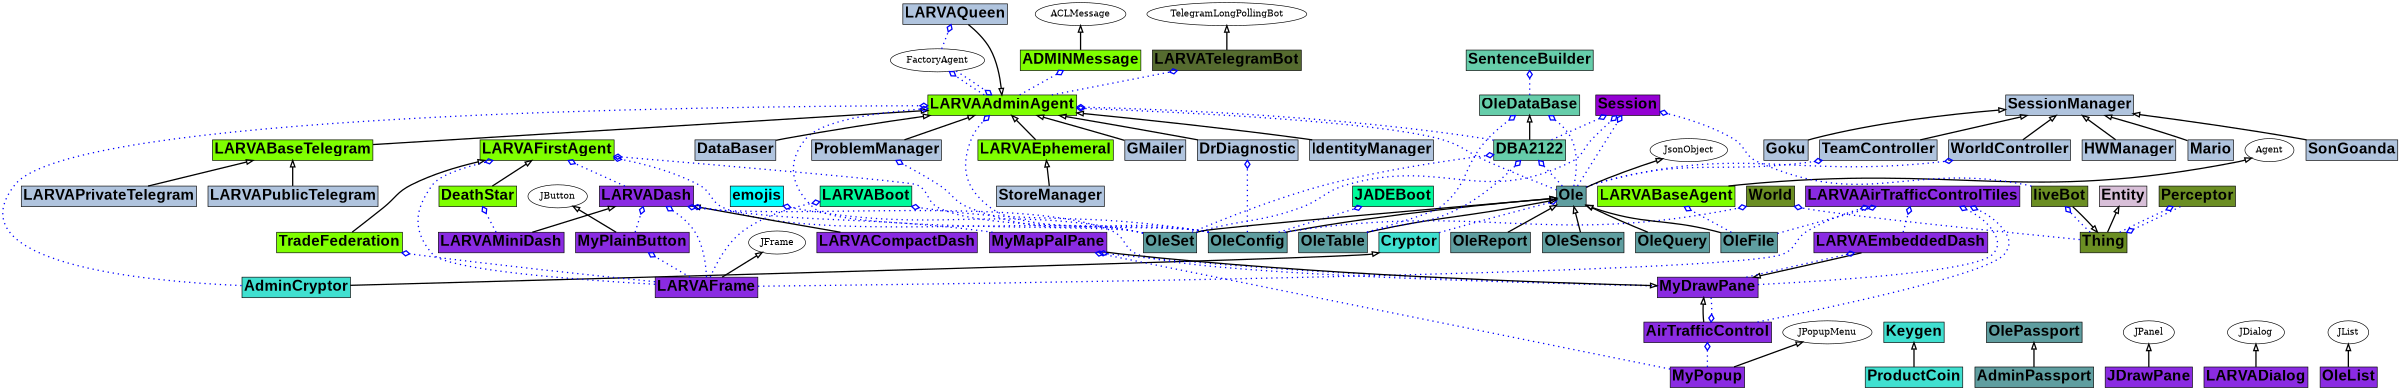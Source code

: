 digraph graphname {
     rankdir="BT"
dpi=300
 size="16,11!";
 margin=0;
ADMINMessage ADMINMessage [shape=plain, label=<<table border="0" cellborder="1" cellspacing="0"><tr><td bgcolor="Chartreuse"><FONT face="Arial" POINT-SIZE= "24"><b>ADMINMessage</b></FONT></td></tr>
</table>>]
DeathStar DeathStar [shape=plain, label=<<table border="0" cellborder="1" cellspacing="0"><tr><td bgcolor="Chartreuse"><FONT face="Arial" POINT-SIZE= "24"><b>DeathStar</b></FONT></td></tr>
</table>>]
LARVAAdminAgent LARVAAdminAgent [shape=plain, label=<<table border="0" cellborder="1" cellspacing="0"><tr><td bgcolor="Chartreuse"><FONT face="Arial" POINT-SIZE= "24"><b>LARVAAdminAgent</b></FONT></td></tr>
</table>>]
LARVABaseAgent LARVABaseAgent [shape=plain, label=<<table border="0" cellborder="1" cellspacing="0"><tr><td bgcolor="Chartreuse"><FONT face="Arial" POINT-SIZE= "24"><b>LARVABaseAgent</b></FONT></td></tr>
</table>>]
LARVABaseTelegram LARVABaseTelegram [shape=plain, label=<<table border="0" cellborder="1" cellspacing="0"><tr><td bgcolor="Chartreuse"><FONT face="Arial" POINT-SIZE= "24"><b>LARVABaseTelegram</b></FONT></td></tr>
</table>>]
LARVAEphemeral LARVAEphemeral [shape=plain, label=<<table border="0" cellborder="1" cellspacing="0"><tr><td bgcolor="Chartreuse"><FONT face="Arial" POINT-SIZE= "24"><b>LARVAEphemeral</b></FONT></td></tr>
</table>>]
LARVAFirstAgent LARVAFirstAgent [shape=plain, label=<<table border="0" cellborder="1" cellspacing="0"><tr><td bgcolor="Chartreuse"><FONT face="Arial" POINT-SIZE= "24"><b>LARVAFirstAgent</b></FONT></td></tr>
</table>>]
TradeFederation TradeFederation [shape=plain, label=<<table border="0" cellborder="1" cellspacing="0"><tr><td bgcolor="Chartreuse"><FONT face="Arial" POINT-SIZE= "24"><b>TradeFederation</b></FONT></td></tr>
</table>>]
JADEBoot JADEBoot [shape=plain, label=<<table border="0" cellborder="1" cellspacing="0"><tr><td bgcolor="MediumSpringGreen"><FONT face="Arial" POINT-SIZE= "24"><b>JADEBoot</b></FONT></td></tr>
</table>>]
LARVABoot LARVABoot [shape=plain, label=<<table border="0" cellborder="1" cellspacing="0"><tr><td bgcolor="MediumSpringGreen"><FONT face="Arial" POINT-SIZE= "24"><b>LARVABoot</b></FONT></td></tr>
</table>>]
AdminCryptor AdminCryptor [shape=plain, label=<<table border="0" cellborder="1" cellspacing="0"><tr><td bgcolor="Turquoise"><FONT face="Arial" POINT-SIZE= "24"><b>AdminCryptor</b></FONT></td></tr>
</table>>]
Cryptor Cryptor [shape=plain, label=<<table border="0" cellborder="1" cellspacing="0"><tr><td bgcolor="Turquoise"><FONT face="Arial" POINT-SIZE= "24"><b>Cryptor</b></FONT></td></tr>
</table>>]
Keygen Keygen [shape=plain, label=<<table border="0" cellborder="1" cellspacing="0"><tr><td bgcolor="Turquoise"><FONT face="Arial" POINT-SIZE= "24"><b>Keygen</b></FONT></td></tr>
</table>>]
ProductCoin ProductCoin [shape=plain, label=<<table border="0" cellborder="1" cellspacing="0"><tr><td bgcolor="Turquoise"><FONT face="Arial" POINT-SIZE= "24"><b>ProductCoin</b></FONT></td></tr>
</table>>]
AdminPassport AdminPassport [shape=plain, label=<<table border="0" cellborder="1" cellspacing="0"><tr><td bgcolor="CadetBlue"><FONT face="Arial" POINT-SIZE= "24"><b>AdminPassport</b></FONT></td></tr>
</table>>]
Ole Ole [shape=plain, label=<<table border="0" cellborder="1" cellspacing="0"><tr><td bgcolor="CadetBlue"><FONT face="Arial" POINT-SIZE= "24"><b>Ole</b></FONT></td></tr>
</table>>]
OleConfig OleConfig [shape=plain, label=<<table border="0" cellborder="1" cellspacing="0"><tr><td bgcolor="CadetBlue"><FONT face="Arial" POINT-SIZE= "24"><b>OleConfig</b></FONT></td></tr>
</table>>]
OleFile OleFile [shape=plain, label=<<table border="0" cellborder="1" cellspacing="0"><tr><td bgcolor="CadetBlue"><FONT face="Arial" POINT-SIZE= "24"><b>OleFile</b></FONT></td></tr>
</table>>]
OlePassport OlePassport [shape=plain, label=<<table border="0" cellborder="1" cellspacing="0"><tr><td bgcolor="CadetBlue"><FONT face="Arial" POINT-SIZE= "24"><b>OlePassport</b></FONT></td></tr>
</table>>]
OleQuery OleQuery [shape=plain, label=<<table border="0" cellborder="1" cellspacing="0"><tr><td bgcolor="CadetBlue"><FONT face="Arial" POINT-SIZE= "24"><b>OleQuery</b></FONT></td></tr>
</table>>]
OleReport OleReport [shape=plain, label=<<table border="0" cellborder="1" cellspacing="0"><tr><td bgcolor="CadetBlue"><FONT face="Arial" POINT-SIZE= "24"><b>OleReport</b></FONT></td></tr>
</table>>]
OleSensor OleSensor [shape=plain, label=<<table border="0" cellborder="1" cellspacing="0"><tr><td bgcolor="CadetBlue"><FONT face="Arial" POINT-SIZE= "24"><b>OleSensor</b></FONT></td></tr>
</table>>]
OleSet OleSet [shape=plain, label=<<table border="0" cellborder="1" cellspacing="0"><tr><td bgcolor="CadetBlue"><FONT face="Arial" POINT-SIZE= "24"><b>OleSet</b></FONT></td></tr>
</table>>]
OleTable OleTable [shape=plain, label=<<table border="0" cellborder="1" cellspacing="0"><tr><td bgcolor="CadetBlue"><FONT face="Arial" POINT-SIZE= "24"><b>OleTable</b></FONT></td></tr>
</table>>]
DBA2122 DBA2122 [shape=plain, label=<<table border="0" cellborder="1" cellspacing="0"><tr><td bgcolor="MediumAquaMarine"><FONT face="Arial" POINT-SIZE= "24"><b>DBA2122</b></FONT></td></tr>
</table>>]
OleDataBase OleDataBase [shape=plain, label=<<table border="0" cellborder="1" cellspacing="0"><tr><td bgcolor="MediumAquaMarine"><FONT face="Arial" POINT-SIZE= "24"><b>OleDataBase</b></FONT></td></tr>
</table>>]
SentenceBuilder SentenceBuilder [shape=plain, label=<<table border="0" cellborder="1" cellspacing="0"><tr><td bgcolor="MediumAquaMarine"><FONT face="Arial" POINT-SIZE= "24"><b>SentenceBuilder</b></FONT></td></tr>
</table>>]
Entity Entity [shape=plain, label=<<table border="0" cellborder="1" cellspacing="0"><tr><td bgcolor="Thistle"><FONT face="Arial" POINT-SIZE= "24"><b>Entity</b></FONT></td></tr>
</table>>]
DataBaser DataBaser [shape=plain, label=<<table border="0" cellborder="1" cellspacing="0"><tr><td bgcolor="LightSteelBlue"><FONT face="Arial" POINT-SIZE= "24"><b>DataBaser</b></FONT></td></tr>
</table>>]
DrDiagnostic DrDiagnostic [shape=plain, label=<<table border="0" cellborder="1" cellspacing="0"><tr><td bgcolor="LightSteelBlue"><FONT face="Arial" POINT-SIZE= "24"><b>DrDiagnostic</b></FONT></td></tr>
</table>>]
GMailer GMailer [shape=plain, label=<<table border="0" cellborder="1" cellspacing="0"><tr><td bgcolor="LightSteelBlue"><FONT face="Arial" POINT-SIZE= "24"><b>GMailer</b></FONT></td></tr>
</table>>]
Goku Goku [shape=plain, label=<<table border="0" cellborder="1" cellspacing="0"><tr><td bgcolor="LightSteelBlue"><FONT face="Arial" POINT-SIZE= "24"><b>Goku</b></FONT></td></tr>
</table>>]
HWManager HWManager [shape=plain, label=<<table border="0" cellborder="1" cellspacing="0"><tr><td bgcolor="LightSteelBlue"><FONT face="Arial" POINT-SIZE= "24"><b>HWManager</b></FONT></td></tr>
</table>>]
IdentityManager IdentityManager [shape=plain, label=<<table border="0" cellborder="1" cellspacing="0"><tr><td bgcolor="LightSteelBlue"><FONT face="Arial" POINT-SIZE= "24"><b>IdentityManager</b></FONT></td></tr>
</table>>]
LARVAPrivateTelegram LARVAPrivateTelegram [shape=plain, label=<<table border="0" cellborder="1" cellspacing="0"><tr><td bgcolor="LightSteelBlue"><FONT face="Arial" POINT-SIZE= "24"><b>LARVAPrivateTelegram</b></FONT></td></tr>
</table>>]
LARVAPublicTelegram LARVAPublicTelegram [shape=plain, label=<<table border="0" cellborder="1" cellspacing="0"><tr><td bgcolor="LightSteelBlue"><FONT face="Arial" POINT-SIZE= "24"><b>LARVAPublicTelegram</b></FONT></td></tr>
</table>>]
LARVAQueen LARVAQueen [shape=plain, label=<<table border="0" cellborder="1" cellspacing="0"><tr><td bgcolor="LightSteelBlue"><FONT face="Arial" POINT-SIZE= "24"><b>LARVAQueen</b></FONT></td></tr>
</table>>]
Mario Mario [shape=plain, label=<<table border="0" cellborder="1" cellspacing="0"><tr><td bgcolor="LightSteelBlue"><FONT face="Arial" POINT-SIZE= "24"><b>Mario</b></FONT></td></tr>
</table>>]
ProblemManager ProblemManager [shape=plain, label=<<table border="0" cellborder="1" cellspacing="0"><tr><td bgcolor="LightSteelBlue"><FONT face="Arial" POINT-SIZE= "24"><b>ProblemManager</b></FONT></td></tr>
</table>>]
SessionManager SessionManager [shape=plain, label=<<table border="0" cellborder="1" cellspacing="0"><tr><td bgcolor="LightSteelBlue"><FONT face="Arial" POINT-SIZE= "24"><b>SessionManager</b></FONT></td></tr>
</table>>]
SonGoanda SonGoanda [shape=plain, label=<<table border="0" cellborder="1" cellspacing="0"><tr><td bgcolor="LightSteelBlue"><FONT face="Arial" POINT-SIZE= "24"><b>SonGoanda</b></FONT></td></tr>
</table>>]
StoreManager StoreManager [shape=plain, label=<<table border="0" cellborder="1" cellspacing="0"><tr><td bgcolor="LightSteelBlue"><FONT face="Arial" POINT-SIZE= "24"><b>StoreManager</b></FONT></td></tr>
</table>>]
TeamController TeamController [shape=plain, label=<<table border="0" cellborder="1" cellspacing="0"><tr><td bgcolor="LightSteelBlue"><FONT face="Arial" POINT-SIZE= "24"><b>TeamController</b></FONT></td></tr>
</table>>]
WorldController WorldController [shape=plain, label=<<table border="0" cellborder="1" cellspacing="0"><tr><td bgcolor="LightSteelBlue"><FONT face="Arial" POINT-SIZE= "24"><b>WorldController</b></FONT></td></tr>
</table>>]
Session Session [shape=plain, label=<<table border="0" cellborder="1" cellspacing="0"><tr><td bgcolor="DarkViolet"><FONT face="Arial" POINT-SIZE= "24"><b>Session</b></FONT></td></tr>
</table>>]
AirTrafficControl AirTrafficControl [shape=plain, label=<<table border="0" cellborder="1" cellspacing="0"><tr><td bgcolor="BlueViolet"><FONT face="Arial" POINT-SIZE= "24"><b>AirTrafficControl</b></FONT></td></tr>
</table>>]
JDrawPane JDrawPane [shape=plain, label=<<table border="0" cellborder="1" cellspacing="0"><tr><td bgcolor="BlueViolet"><FONT face="Arial" POINT-SIZE= "24"><b>JDrawPane</b></FONT></td></tr>
</table>>]
LARVAAirTrafficControlTiles LARVAAirTrafficControlTiles [shape=plain, label=<<table border="0" cellborder="1" cellspacing="0"><tr><td bgcolor="BlueViolet"><FONT face="Arial" POINT-SIZE= "24"><b>LARVAAirTrafficControlTiles</b></FONT></td></tr>
</table>>]
LARVACompactDash LARVACompactDash [shape=plain, label=<<table border="0" cellborder="1" cellspacing="0"><tr><td bgcolor="BlueViolet"><FONT face="Arial" POINT-SIZE= "24"><b>LARVACompactDash</b></FONT></td></tr>
</table>>]
LARVADash LARVADash [shape=plain, label=<<table border="0" cellborder="1" cellspacing="0"><tr><td bgcolor="BlueViolet"><FONT face="Arial" POINT-SIZE= "24"><b>LARVADash</b></FONT></td></tr>
</table>>]
LARVADialog LARVADialog [shape=plain, label=<<table border="0" cellborder="1" cellspacing="0"><tr><td bgcolor="BlueViolet"><FONT face="Arial" POINT-SIZE= "24"><b>LARVADialog</b></FONT></td></tr>
</table>>]
LARVAEmbeddedDash LARVAEmbeddedDash [shape=plain, label=<<table border="0" cellborder="1" cellspacing="0"><tr><td bgcolor="BlueViolet"><FONT face="Arial" POINT-SIZE= "24"><b>LARVAEmbeddedDash</b></FONT></td></tr>
</table>>]
LARVAFrame LARVAFrame [shape=plain, label=<<table border="0" cellborder="1" cellspacing="0"><tr><td bgcolor="BlueViolet"><FONT face="Arial" POINT-SIZE= "24"><b>LARVAFrame</b></FONT></td></tr>
</table>>]
LARVAMiniDash LARVAMiniDash [shape=plain, label=<<table border="0" cellborder="1" cellspacing="0"><tr><td bgcolor="BlueViolet"><FONT face="Arial" POINT-SIZE= "24"><b>LARVAMiniDash</b></FONT></td></tr>
</table>>]
MyDrawPane MyDrawPane [shape=plain, label=<<table border="0" cellborder="1" cellspacing="0"><tr><td bgcolor="BlueViolet"><FONT face="Arial" POINT-SIZE= "24"><b>MyDrawPane</b></FONT></td></tr>
</table>>]
MyMapPalPane MyMapPalPane [shape=plain, label=<<table border="0" cellborder="1" cellspacing="0"><tr><td bgcolor="BlueViolet"><FONT face="Arial" POINT-SIZE= "24"><b>MyMapPalPane</b></FONT></td></tr>
</table>>]
MyPlainButton MyPlainButton [shape=plain, label=<<table border="0" cellborder="1" cellspacing="0"><tr><td bgcolor="BlueViolet"><FONT face="Arial" POINT-SIZE= "24"><b>MyPlainButton</b></FONT></td></tr>
</table>>]
MyPopup MyPopup [shape=plain, label=<<table border="0" cellborder="1" cellspacing="0"><tr><td bgcolor="BlueViolet"><FONT face="Arial" POINT-SIZE= "24"><b>MyPopup</b></FONT></td></tr>
</table>>]
OleList OleList [shape=plain, label=<<table border="0" cellborder="1" cellspacing="0"><tr><td bgcolor="BlueViolet"><FONT face="Arial" POINT-SIZE= "24"><b>OleList</b></FONT></td></tr>
</table>>]
LARVATelegramBot LARVATelegramBot [shape=plain, label=<<table border="0" cellborder="1" cellspacing="0"><tr><td bgcolor="DarkOliveGreen"><FONT face="Arial" POINT-SIZE= "24"><b>LARVATelegramBot</b></FONT></td></tr>
</table>>]
emojis emojis [shape=plain, label=<<table border="0" cellborder="1" cellspacing="0"><tr><td bgcolor="Aqua"><FONT face="Arial" POINT-SIZE= "24"><b>emojis</b></FONT></td></tr>
</table>>]
Perceptor Perceptor [shape=plain, label=<<table border="0" cellborder="1" cellspacing="0"><tr><td bgcolor="OliveDrab"><FONT face="Arial" POINT-SIZE= "24"><b>Perceptor</b></FONT></td></tr>
</table>>]
Thing Thing [shape=plain, label=<<table border="0" cellborder="1" cellspacing="0"><tr><td bgcolor="OliveDrab"><FONT face="Arial" POINT-SIZE= "24"><b>Thing</b></FONT></td></tr>
</table>>]
World World [shape=plain, label=<<table border="0" cellborder="1" cellspacing="0"><tr><td bgcolor="OliveDrab"><FONT face="Arial" POINT-SIZE= "24"><b>World</b></FONT></td></tr>
</table>>]
liveBot liveBot [shape=plain, label=<<table border="0" cellborder="1" cellspacing="0"><tr><td bgcolor="OliveDrab"><FONT face="Arial" POINT-SIZE= "24"><b>liveBot</b></FONT></td></tr>
</table>>]
DBA2122 -> OleDataBase [arrowhead=onormal, penwidth=2, color=black]
LARVAPrivateTelegram -> LARVABaseTelegram [arrowhead=onormal, penwidth=2, color=black]
LARVAPublicTelegram -> LARVABaseTelegram [arrowhead=onormal, penwidth=2, color=black]
JDrawPane -> JPanel [arrowhead=onormal, penwidth=2, color=black]
Thing -> Entity [arrowhead=onormal, penwidth=2, color=black]
AirTrafficControl -> MyDrawPane [arrowhead=onormal, penwidth=2, color=black]
LARVAEmbeddedDash -> MyDrawPane [arrowhead=onormal, penwidth=2, color=black]
MyMapPalPane -> MyDrawPane [arrowhead=onormal, penwidth=2, color=black]
DeathStar -> LARVAFirstAgent [arrowhead=onormal, penwidth=2, color=black]
TradeFederation -> LARVAFirstAgent [arrowhead=onormal, penwidth=2, color=black]
MyPlainButton -> JButton [arrowhead=onormal, penwidth=2, color=black]
Ole -> JsonObject [arrowhead=onormal, penwidth=2, color=black]
OleConfig -> Ole [arrowhead=onormal, penwidth=2, color=black]
OleFile -> Ole [arrowhead=onormal, penwidth=2, color=black]
OleQuery -> Ole [arrowhead=onormal, penwidth=2, color=black]
OleReport -> Ole [arrowhead=onormal, penwidth=2, color=black]
OleSensor -> Ole [arrowhead=onormal, penwidth=2, color=black]
OleSet -> Ole [arrowhead=onormal, penwidth=2, color=black]
OleTable -> Ole [arrowhead=onormal, penwidth=2, color=black]
LARVATelegramBot -> TelegramLongPollingBot [arrowhead=onormal, penwidth=2, color=black]
LARVAFrame -> JFrame [arrowhead=onormal, penwidth=2, color=black]
AdminPassport -> OlePassport [arrowhead=onormal, penwidth=2, color=black]
AdminCryptor -> Cryptor [arrowhead=onormal, penwidth=2, color=black]
StoreManager -> LARVAEphemeral [arrowhead=onormal, penwidth=2, color=black]
liveBot -> Thing [arrowhead=onormal, penwidth=2, color=black]
LARVABaseAgent -> Agent [arrowhead=onormal, penwidth=2, color=black]
Goku -> SessionManager [arrowhead=onormal, penwidth=2, color=black]
HWManager -> SessionManager [arrowhead=onormal, penwidth=2, color=black]
Mario -> SessionManager [arrowhead=onormal, penwidth=2, color=black]
SonGoanda -> SessionManager [arrowhead=onormal, penwidth=2, color=black]
TeamController -> SessionManager [arrowhead=onormal, penwidth=2, color=black]
WorldController -> SessionManager [arrowhead=onormal, penwidth=2, color=black]
LARVACompactDash -> LARVADash [arrowhead=onormal, penwidth=2, color=black]
LARVAMiniDash -> LARVADash [arrowhead=onormal, penwidth=2, color=black]
DataBaser -> LARVAAdminAgent [arrowhead=onormal, penwidth=2, color=black]
DrDiagnostic -> LARVAAdminAgent [arrowhead=onormal, penwidth=2, color=black]
GMailer -> LARVAAdminAgent [arrowhead=onormal, penwidth=2, color=black]
IdentityManager -> LARVAAdminAgent [arrowhead=onormal, penwidth=2, color=black]
LARVABaseTelegram -> LARVAAdminAgent [arrowhead=onormal, penwidth=2, color=black]
LARVAEphemeral -> LARVAAdminAgent [arrowhead=onormal, penwidth=2, color=black]
LARVAQueen -> LARVAAdminAgent [arrowhead=onormal, penwidth=2, color=black]
ProblemManager -> LARVAAdminAgent [arrowhead=onormal, penwidth=2, color=black]
MyPopup -> JPopupMenu [arrowhead=onormal, penwidth=2, color=black]
ProductCoin -> Keygen [arrowhead=onormal, penwidth=2, color=black]
ADMINMessage -> ACLMessage [arrowhead=onormal, penwidth=2, color=black]
LARVADialog -> JDialog [arrowhead=onormal, penwidth=2, color=black]
OleList -> JList [arrowhead=onormal, penwidth=2, color=black]
Cryptor -> Ole [style=dotted,arrowhead=odiamond, penwidth=2,color=blue]
Ole -> TeamController [style=dotted,arrowhead=odiamond, penwidth=2,color=blue]
OleDataBase -> SentenceBuilder [style=dotted,arrowhead=odiamond, penwidth=2,color=blue]
Perceptor -> Thing [style=dotted,arrowhead=odiamond, penwidth=2,color=blue]
FactoryAgent -> LARVAQueen [style=dotted,arrowhead=odiamond, penwidth=2,color=blue]
LARVAFrame -> LARVADash [style=dotted,arrowhead=odiamond, penwidth=2,color=blue]
MyDrawPane -> LARVADash [style=dotted,arrowhead=odiamond, penwidth=2,color=blue]
MyPlainButton -> LARVADash [style=dotted,arrowhead=odiamond, penwidth=2,color=blue]
MyMapPalPane -> LARVADash [style=dotted,arrowhead=odiamond, penwidth=2,color=blue]
LARVAAdminAgent -> FactoryAgent [style=dotted,arrowhead=odiamond, penwidth=2,color=blue]
MyDrawPane -> MyMapPalPane [style=dotted,arrowhead=odiamond, penwidth=2,color=blue]
MyPopup -> MyMapPalPane [style=dotted,arrowhead=odiamond, penwidth=2,color=blue]
OleConfig -> ProblemManager [style=dotted,arrowhead=odiamond, penwidth=2,color=blue]
OleConfig -> LARVABoot [style=dotted,arrowhead=odiamond, penwidth=2,color=blue]
LARVAFrame -> LARVABoot [style=dotted,arrowhead=odiamond, penwidth=2,color=blue]
OleFile -> LARVABaseAgent [style=dotted,arrowhead=odiamond, penwidth=2,color=blue]
LARVAFrame -> LARVAAirTrafficControlTiles [style=dotted,arrowhead=odiamond, penwidth=2,color=blue]
MyDrawPane -> LARVAAirTrafficControlTiles [style=dotted,arrowhead=odiamond, penwidth=2,color=blue]
AirTrafficControl -> LARVAAirTrafficControlTiles [style=dotted,arrowhead=odiamond, penwidth=2,color=blue]
LARVAEmbeddedDash -> LARVAAirTrafficControlTiles [style=dotted,arrowhead=odiamond, penwidth=2,color=blue]
OleFile -> LARVAAirTrafficControlTiles [style=dotted,arrowhead=odiamond, penwidth=2,color=blue]
LARVAFrame -> TradeFederation [style=dotted,arrowhead=odiamond, penwidth=2,color=blue]
OleSet -> emojis [style=dotted,arrowhead=odiamond, penwidth=2,color=blue]
LARVAFrame -> MyPlainButton [style=dotted,arrowhead=odiamond, penwidth=2,color=blue]
OleConfig -> DrDiagnostic [style=dotted,arrowhead=odiamond, penwidth=2,color=blue]
LARVAAdminAgent -> LARVATelegramBot [style=dotted,arrowhead=odiamond, penwidth=2,color=blue]
MyDrawPane -> LARVAEmbeddedDash [style=dotted,arrowhead=odiamond, penwidth=2,color=blue]
Ole -> WorldController [style=dotted,arrowhead=odiamond, penwidth=2,color=blue]
LARVAFrame -> LARVAFirstAgent [style=dotted,arrowhead=odiamond, penwidth=2,color=blue]
LARVADash -> LARVAFirstAgent [style=dotted,arrowhead=odiamond, penwidth=2,color=blue]
OleSet -> LARVAFirstAgent [style=dotted,arrowhead=odiamond, penwidth=2,color=blue]
OleConfig -> LARVAFirstAgent [style=dotted,arrowhead=odiamond, penwidth=2,color=blue]
OleConfig -> JADEBoot [style=dotted,arrowhead=odiamond, penwidth=2,color=blue]
Thing -> World [style=dotted,arrowhead=odiamond, penwidth=2,color=blue]
OleConfig -> World [style=dotted,arrowhead=odiamond, penwidth=2,color=blue]
FactoryAgent -> LARVAAdminAgent [style=dotted,arrowhead=odiamond, penwidth=2,color=blue]
OleConfig -> LARVAAdminAgent [style=dotted,arrowhead=odiamond, penwidth=2,color=blue]
DBA2122 -> LARVAAdminAgent [style=dotted,arrowhead=odiamond, penwidth=2,color=blue]
AdminCryptor -> LARVAAdminAgent [style=dotted,arrowhead=odiamond, penwidth=2,color=blue]
OleSet -> LARVAAdminAgent [style=dotted,arrowhead=odiamond, penwidth=2,color=blue]
Ole -> LARVAAdminAgent [style=dotted,arrowhead=odiamond, penwidth=2,color=blue]
Ole -> DBA2122 [style=dotted,arrowhead=odiamond, penwidth=2,color=blue]
OleTable -> DBA2122 [style=dotted,arrowhead=odiamond, penwidth=2,color=blue]
OleSet -> DBA2122 [style=dotted,arrowhead=odiamond, penwidth=2,color=blue]
Ole -> OleDataBase [style=dotted,arrowhead=odiamond, penwidth=2,color=blue]
OleTable -> OleDataBase [style=dotted,arrowhead=odiamond, penwidth=2,color=blue]
Thing -> liveBot [style=dotted,arrowhead=odiamond, penwidth=2,color=blue]
LARVAMiniDash -> DeathStar [style=dotted,arrowhead=odiamond, penwidth=2,color=blue]
LARVAAdminAgent -> ADMINMessage [style=dotted,arrowhead=odiamond, penwidth=2,color=blue]
Thing -> Perceptor [style=dotted,arrowhead=odiamond, penwidth=2,color=blue]
MyDrawPane -> AirTrafficControl [style=dotted,arrowhead=odiamond, penwidth=2,color=blue]
MyPopup -> AirTrafficControl [style=dotted,arrowhead=odiamond, penwidth=2,color=blue]
DBA2122 -> Session [style=dotted,arrowhead=odiamond, penwidth=2,color=blue]
OleSet -> Session [style=dotted,arrowhead=odiamond, penwidth=2,color=blue]
Ole -> Session [style=dotted,arrowhead=odiamond, penwidth=2,color=blue]
liveBot -> Session [style=dotted,arrowhead=odiamond, penwidth=2,color=blue]
}
